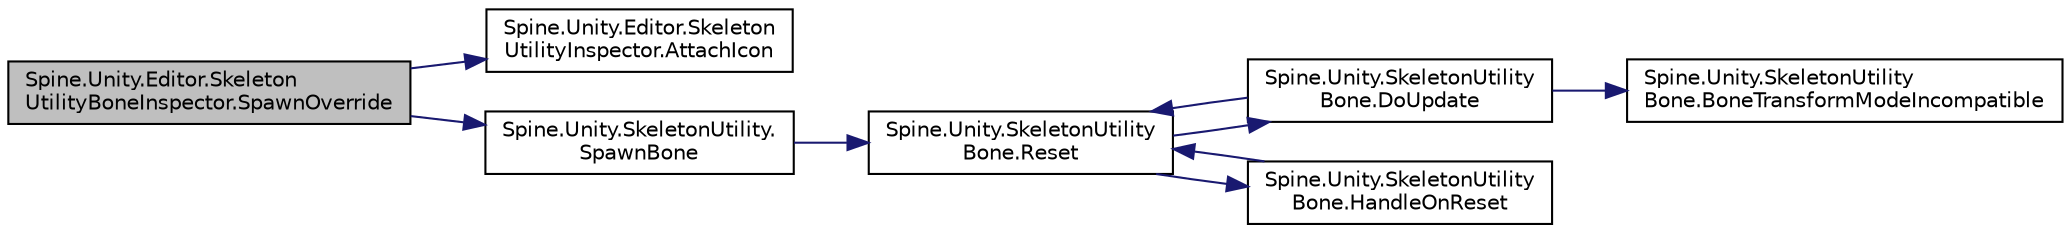 digraph "Spine.Unity.Editor.SkeletonUtilityBoneInspector.SpawnOverride"
{
 // LATEX_PDF_SIZE
  edge [fontname="Helvetica",fontsize="10",labelfontname="Helvetica",labelfontsize="10"];
  node [fontname="Helvetica",fontsize="10",shape=record];
  rankdir="LR";
  Node1 [label="Spine.Unity.Editor.Skeleton\lUtilityBoneInspector.SpawnOverride",height=0.2,width=0.4,color="black", fillcolor="grey75", style="filled", fontcolor="black",tooltip=" "];
  Node1 -> Node2 [color="midnightblue",fontsize="10",style="solid"];
  Node2 [label="Spine.Unity.Editor.Skeleton\lUtilityInspector.AttachIcon",height=0.2,width=0.4,color="black", fillcolor="white", style="filled",URL="$class_spine_1_1_unity_1_1_editor_1_1_skeleton_utility_inspector.html#a4e3f664cbf504540ae61bb849bfd3b25",tooltip=" "];
  Node1 -> Node3 [color="midnightblue",fontsize="10",style="solid"];
  Node3 [label="Spine.Unity.SkeletonUtility.\lSpawnBone",height=0.2,width=0.4,color="black", fillcolor="white", style="filled",URL="$class_spine_1_1_unity_1_1_skeleton_utility.html#a66d2098df30148e5c5e592f1de9bc414",tooltip=" "];
  Node3 -> Node4 [color="midnightblue",fontsize="10",style="solid"];
  Node4 [label="Spine.Unity.SkeletonUtility\lBone.Reset",height=0.2,width=0.4,color="black", fillcolor="white", style="filled",URL="$class_spine_1_1_unity_1_1_skeleton_utility_bone.html#a14a1a7281090d09bc769a940d4f693c4",tooltip=" "];
  Node4 -> Node5 [color="midnightblue",fontsize="10",style="solid"];
  Node5 [label="Spine.Unity.SkeletonUtility\lBone.DoUpdate",height=0.2,width=0.4,color="black", fillcolor="white", style="filled",URL="$class_spine_1_1_unity_1_1_skeleton_utility_bone.html#a727d80d5937dbf167f0fc4b92f7c83bc",tooltip=" "];
  Node5 -> Node6 [color="midnightblue",fontsize="10",style="solid"];
  Node6 [label="Spine.Unity.SkeletonUtility\lBone.BoneTransformModeIncompatible",height=0.2,width=0.4,color="black", fillcolor="white", style="filled",URL="$class_spine_1_1_unity_1_1_skeleton_utility_bone.html#aaa8e1c680bad0662f74fa8a047c9db57",tooltip=" "];
  Node5 -> Node4 [color="midnightblue",fontsize="10",style="solid"];
  Node4 -> Node7 [color="midnightblue",fontsize="10",style="solid"];
  Node7 [label="Spine.Unity.SkeletonUtility\lBone.HandleOnReset",height=0.2,width=0.4,color="black", fillcolor="white", style="filled",URL="$class_spine_1_1_unity_1_1_skeleton_utility_bone.html#a8807d55e246a6e212449c510c16a397c",tooltip=" "];
  Node7 -> Node4 [color="midnightblue",fontsize="10",style="solid"];
}
